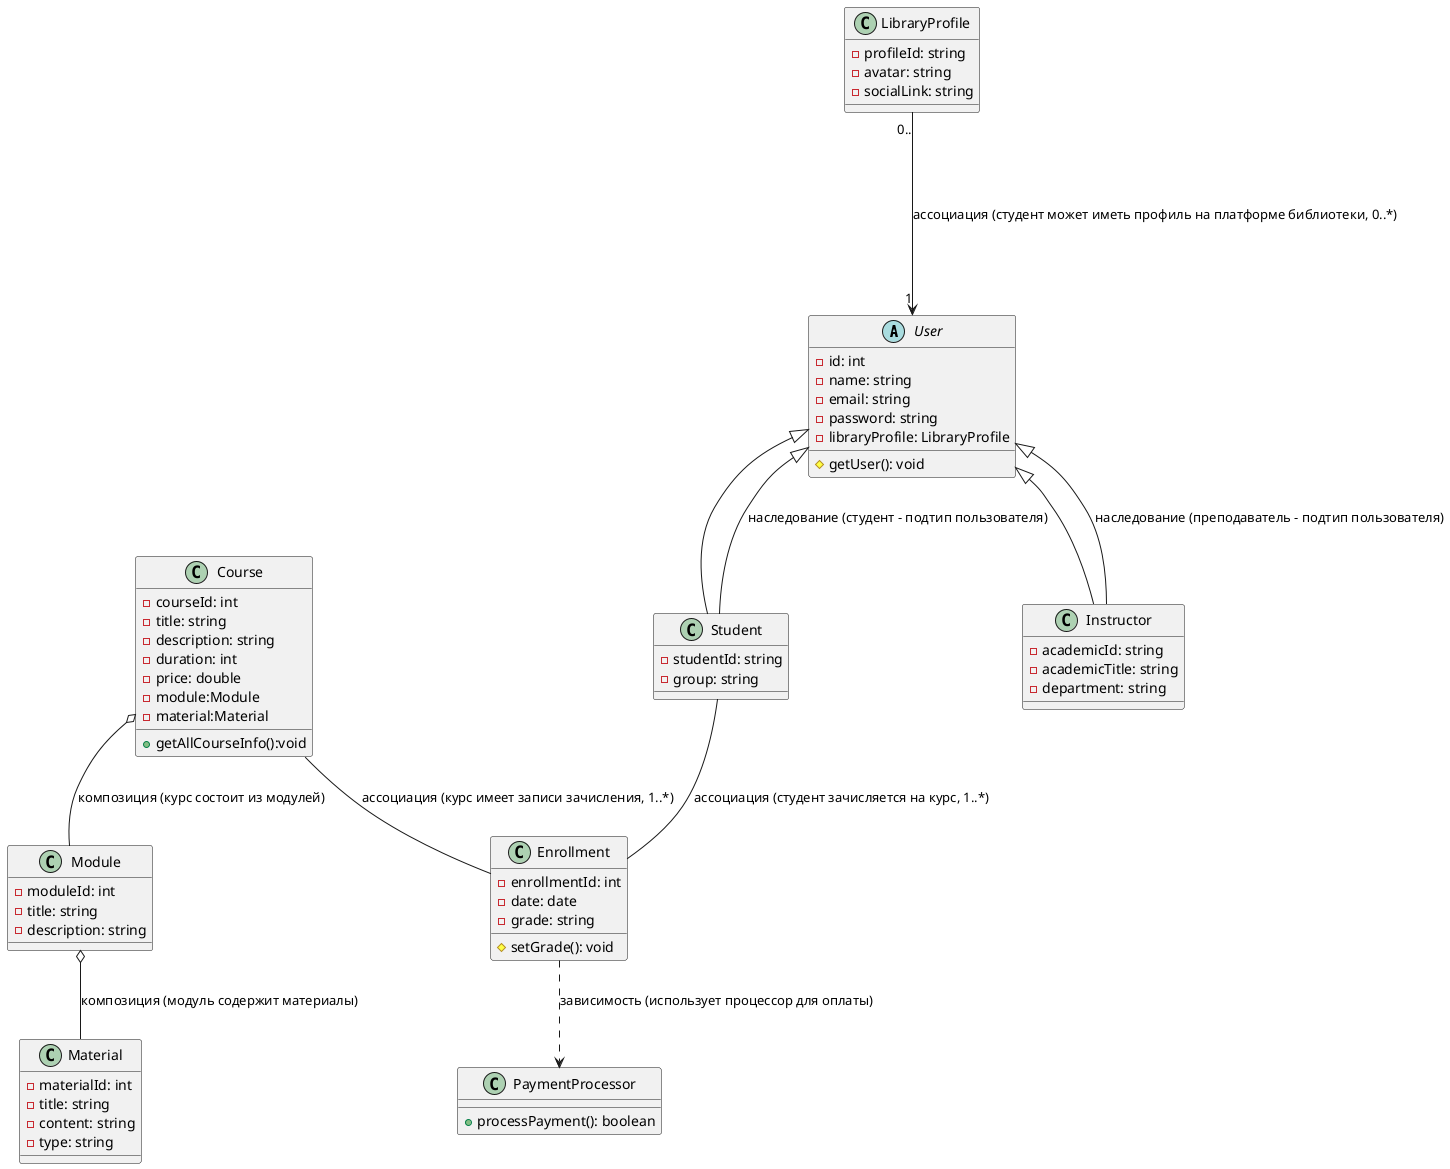 @startuml
abstract class User{
    - id: int
    - name: string
    - email: string
    - password: string
    - libraryProfile: LibraryProfile
    # getUser(): void
}

class Student extends User {
    - studentId: string
    - group: string
}

class LibraryProfile{
    - profileId: string
    - avatar: string
    - socialLink: string
}

class Instructor extends User {
    - academicId: string
    - academicTitle: string
    - department: string

}

class Course {
    - courseId: int
    - title: string
    - description: string
    - duration: int
    - price: double
    - module:Module
    - material:Material
    + getAllCourseInfo():void
}

class Module {
    - moduleId: int
    - title: string
    - description: string
}

class Material {
    - materialId: int
    - title: string
    - content: string
    - type: string
}

class Enrollment {
    - enrollmentId: int
    - date: date
    - grade: string
    # setGrade(): void
}

class PaymentProcessor {
    + processPayment(): boolean
}
LibraryProfile "0.." ----> "1"  User :ассоциация (студент может иметь профиль на платформе библиотеки, 0..*)
User <|-- Student : наследование (студент - подтип пользователя)
User <|-- Instructor : наследование (преподаватель - подтип пользователя)
Course o-- Module : композиция (курс состоит из модулей)
Module o-- Material : композиция (модуль содержит материалы)
Student -- Enrollment : ассоциация (студент зачисляется на курс, 1..*)
Course -- Enrollment : ассоциация (курс имеет записи зачисления, 1..*)
Enrollment ..> PaymentProcessor : зависимость (использует процессор для оплаты)
@enduml

